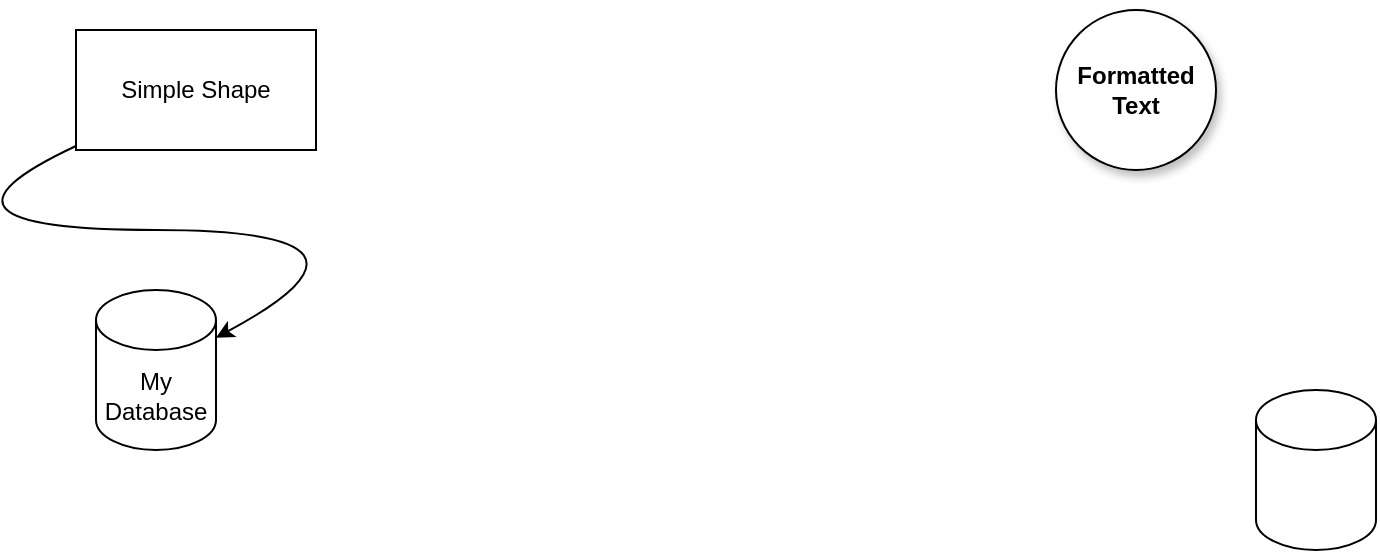 <mxfile version="19.0.3" type="device" pages="2"><diagram id="ZnghoZRAUyGX2wOghst_" name="Page-1"><mxGraphModel dx="1102" dy="1025" grid="1" gridSize="10" guides="1" tooltips="1" connect="1" arrows="1" fold="1" page="1" pageScale="1" pageWidth="850" pageHeight="1100" math="0" shadow="0"><root><mxCell id="0"/><mxCell id="1" parent="0"/><mxCell id="DY1sFtws5KemHpxD_VUs-1" value="" style="shape=cylinder3;whiteSpace=wrap;html=1;boundedLbl=1;backgroundOutline=1;size=15;" vertex="1" parent="1"><mxGeometry x="690" y="280" width="60" height="80" as="geometry"/></mxCell><object label="My Database" uri="zzz" tooltip="My tooltip." id="DY1sFtws5KemHpxD_VUs-2"><mxCell style="shape=cylinder3;whiteSpace=wrap;html=1;boundedLbl=1;backgroundOutline=1;size=15;movable=1;resizable=1;rotatable=1;deletable=1;editable=1;connectable=1;" vertex="1" parent="1"><mxGeometry x="110" y="230" width="60" height="80" as="geometry"/></mxCell></object><mxCell id="DY1sFtws5KemHpxD_VUs-3" value="" style="curved=1;endArrow=classic;html=1;rounded=0;" edge="1" parent="1" source="1AnREogHo7OAvXgXjlUe-3" target="DY1sFtws5KemHpxD_VUs-2"><mxGeometry width="50" height="50" relative="1" as="geometry"><mxPoint x="400" y="540" as="sourcePoint"/><mxPoint x="450" y="490" as="targetPoint"/><Array as="points"><mxPoint x="10" y="200"/><mxPoint x="270" y="200"/></Array></mxGeometry></mxCell><object label="Layer Two" id="1AnREogHo7OAvXgXjlUe-1"><mxCell parent="0"/></object><mxCell id="1AnREogHo7OAvXgXjlUe-3" value="Simple Shape" style="rounded=0;whiteSpace=wrap;html=1;" parent="1AnREogHo7OAvXgXjlUe-1" vertex="1"><mxGeometry x="100" y="100" width="120" height="60" as="geometry"/></mxCell><object label="Layer One" uri="layers://one" id="1AnREogHo7OAvXgXjlUe-2"><mxCell parent="0"/></object><mxCell id="1AnREogHo7OAvXgXjlUe-4" value="&lt;b&gt;Formatted&lt;br&gt;Text&lt;br&gt;&lt;/b&gt;" style="ellipse;whiteSpace=wrap;html=1;aspect=fixed;shadow=1;" parent="1AnREogHo7OAvXgXjlUe-2" vertex="1"><mxGeometry x="590" y="90" width="80" height="80" as="geometry"/></mxCell></root></mxGraphModel></diagram><diagram id="S1Rd9NR_AWBY0fI_vBLB" name="Page-2"><mxGraphModel dx="1102" dy="1025" grid="1" gridSize="10" guides="1" tooltips="1" connect="1" arrows="1" fold="1" page="1" pageScale="1" pageWidth="850" pageHeight="1100" math="0" shadow="0"><root><mxCell id="0"/><mxCell id="1" parent="0"/><mxCell id="ll3UfSF4uJBQnlfVPVcr-1" value="Database" style="shape=cylinder3;whiteSpace=wrap;html=1;boundedLbl=1;backgroundOutline=1;size=15;shadow=1;" vertex="1" parent="1"><mxGeometry x="390" y="480" width="60" height="80" as="geometry"/></mxCell></root></mxGraphModel></diagram></mxfile>